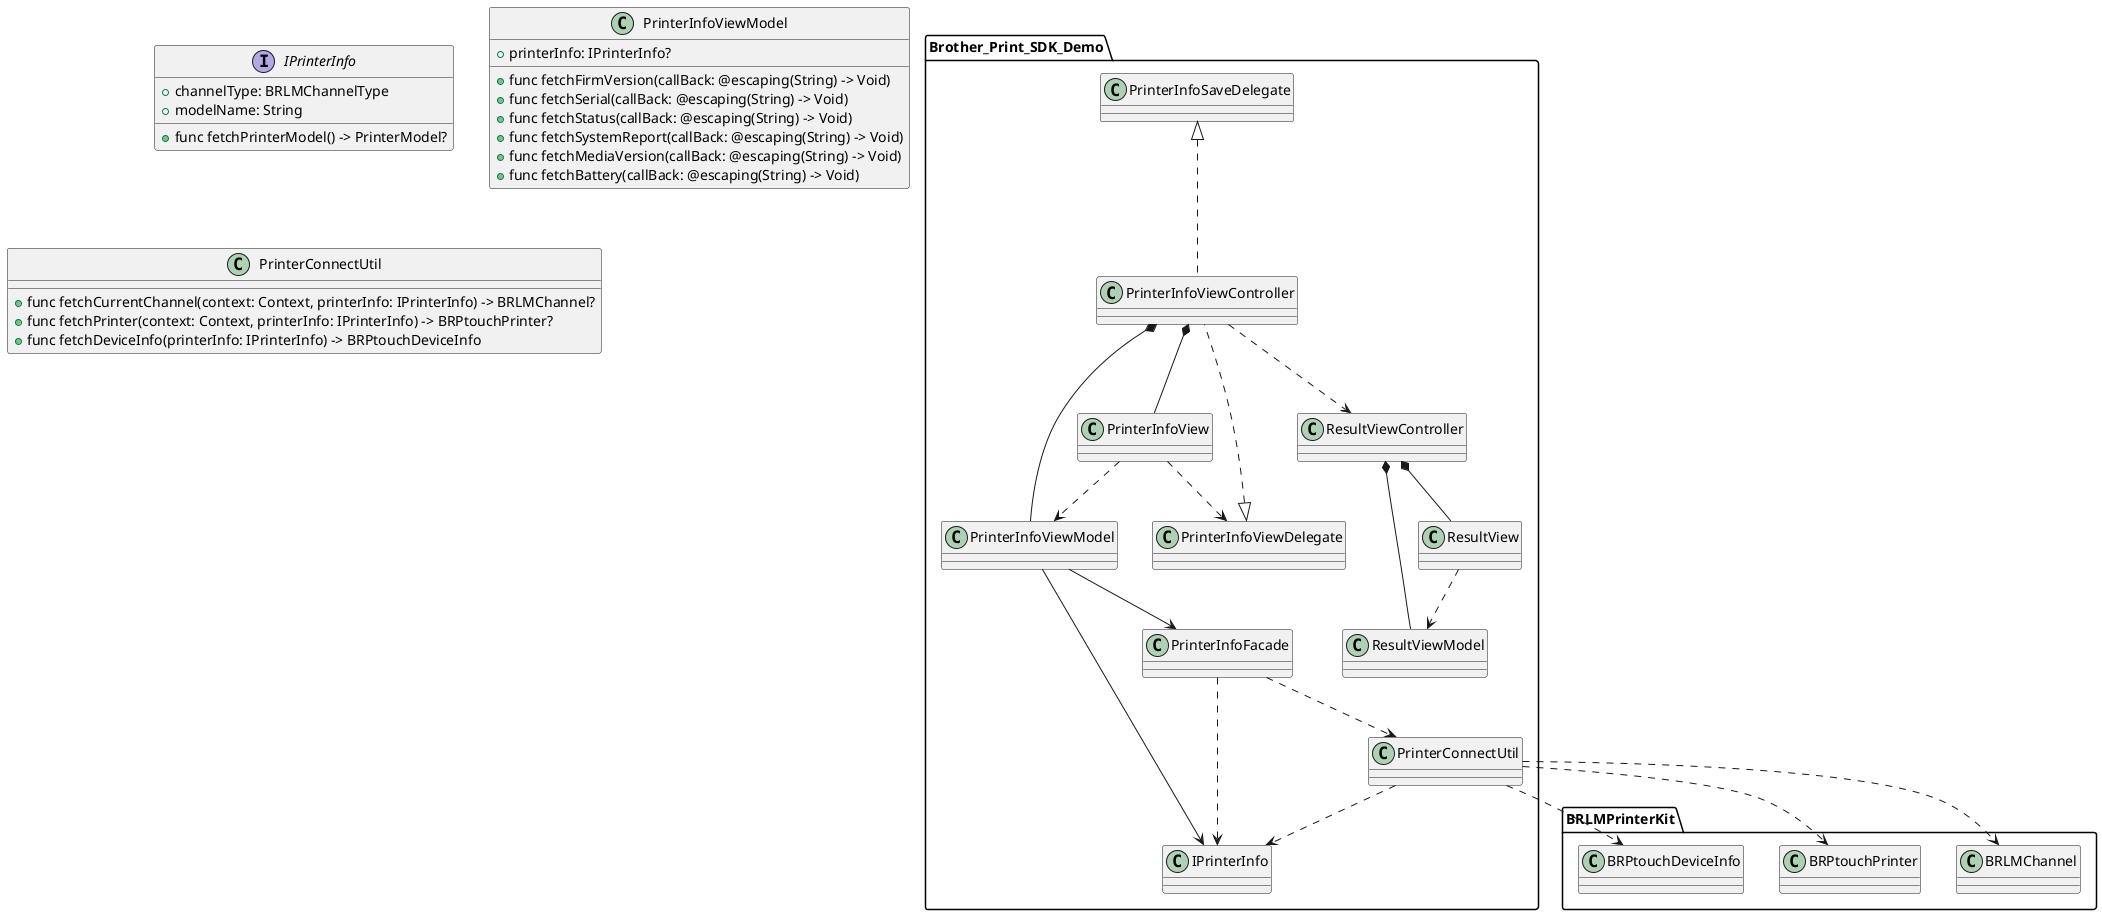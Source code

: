 @startuml
package  "Brother_Print_SDK_Demo" {
    PrinterInfoViewModel --> PrinterInfoFacade
    PrinterInfoViewModel --> IPrinterInfo
    PrinterInfoViewController *-- PrinterInfoViewModel
    PrinterInfoViewController *-- PrinterInfoView
    PrinterInfoViewController ..> ResultViewController
    PrinterInfoView ..> PrinterInfoViewModel
    PrinterInfoView ..> PrinterInfoViewDelegate
    PrinterInfoViewDelegate <|.. PrinterInfoViewController
    PrinterInfoSaveDelegate <|.. PrinterInfoViewController
    ResultViewController *-- ResultViewModel
    ResultViewController *-- ResultView
    ResultView ..> ResultViewModel
    PrinterInfoFacade ..> PrinterConnectUtil
    PrinterInfoFacade ..> IPrinterInfo
    PrinterConnectUtil ..> IPrinterInfo
}
package "BRLMPrinterKit" {
    PrinterConnectUtil ..> BRLMChannel
    PrinterConnectUtil ..> BRPtouchPrinter
    PrinterConnectUtil ..> BRPtouchDeviceInfo
}
interface IPrinterInfo {
    + channelType: BRLMChannelType
    + modelName: String
    + func fetchPrinterModel() -> PrinterModel?
}
class PrinterInfoViewModel{
    + printerInfo: IPrinterInfo?
    + func fetchFirmVersion(callBack: @escaping(String) -> Void)
    + func fetchSerial(callBack: @escaping(String) -> Void)
    + func fetchStatus(callBack: @escaping(String) -> Void)
    + func fetchSystemReport(callBack: @escaping(String) -> Void)
    + func fetchMediaVersion(callBack: @escaping(String) -> Void)
    + func fetchBattery(callBack: @escaping(String) -> Void)
}
class PrinterConnectUtil {
    + func fetchCurrentChannel(context: Context, printerInfo: IPrinterInfo) -> BRLMChannel?
    + func fetchPrinter(context: Context, printerInfo: IPrinterInfo) -> BRPtouchPrinter?
    + func fetchDeviceInfo(printerInfo: IPrinterInfo) -> BRPtouchDeviceInfo
}
@enduml